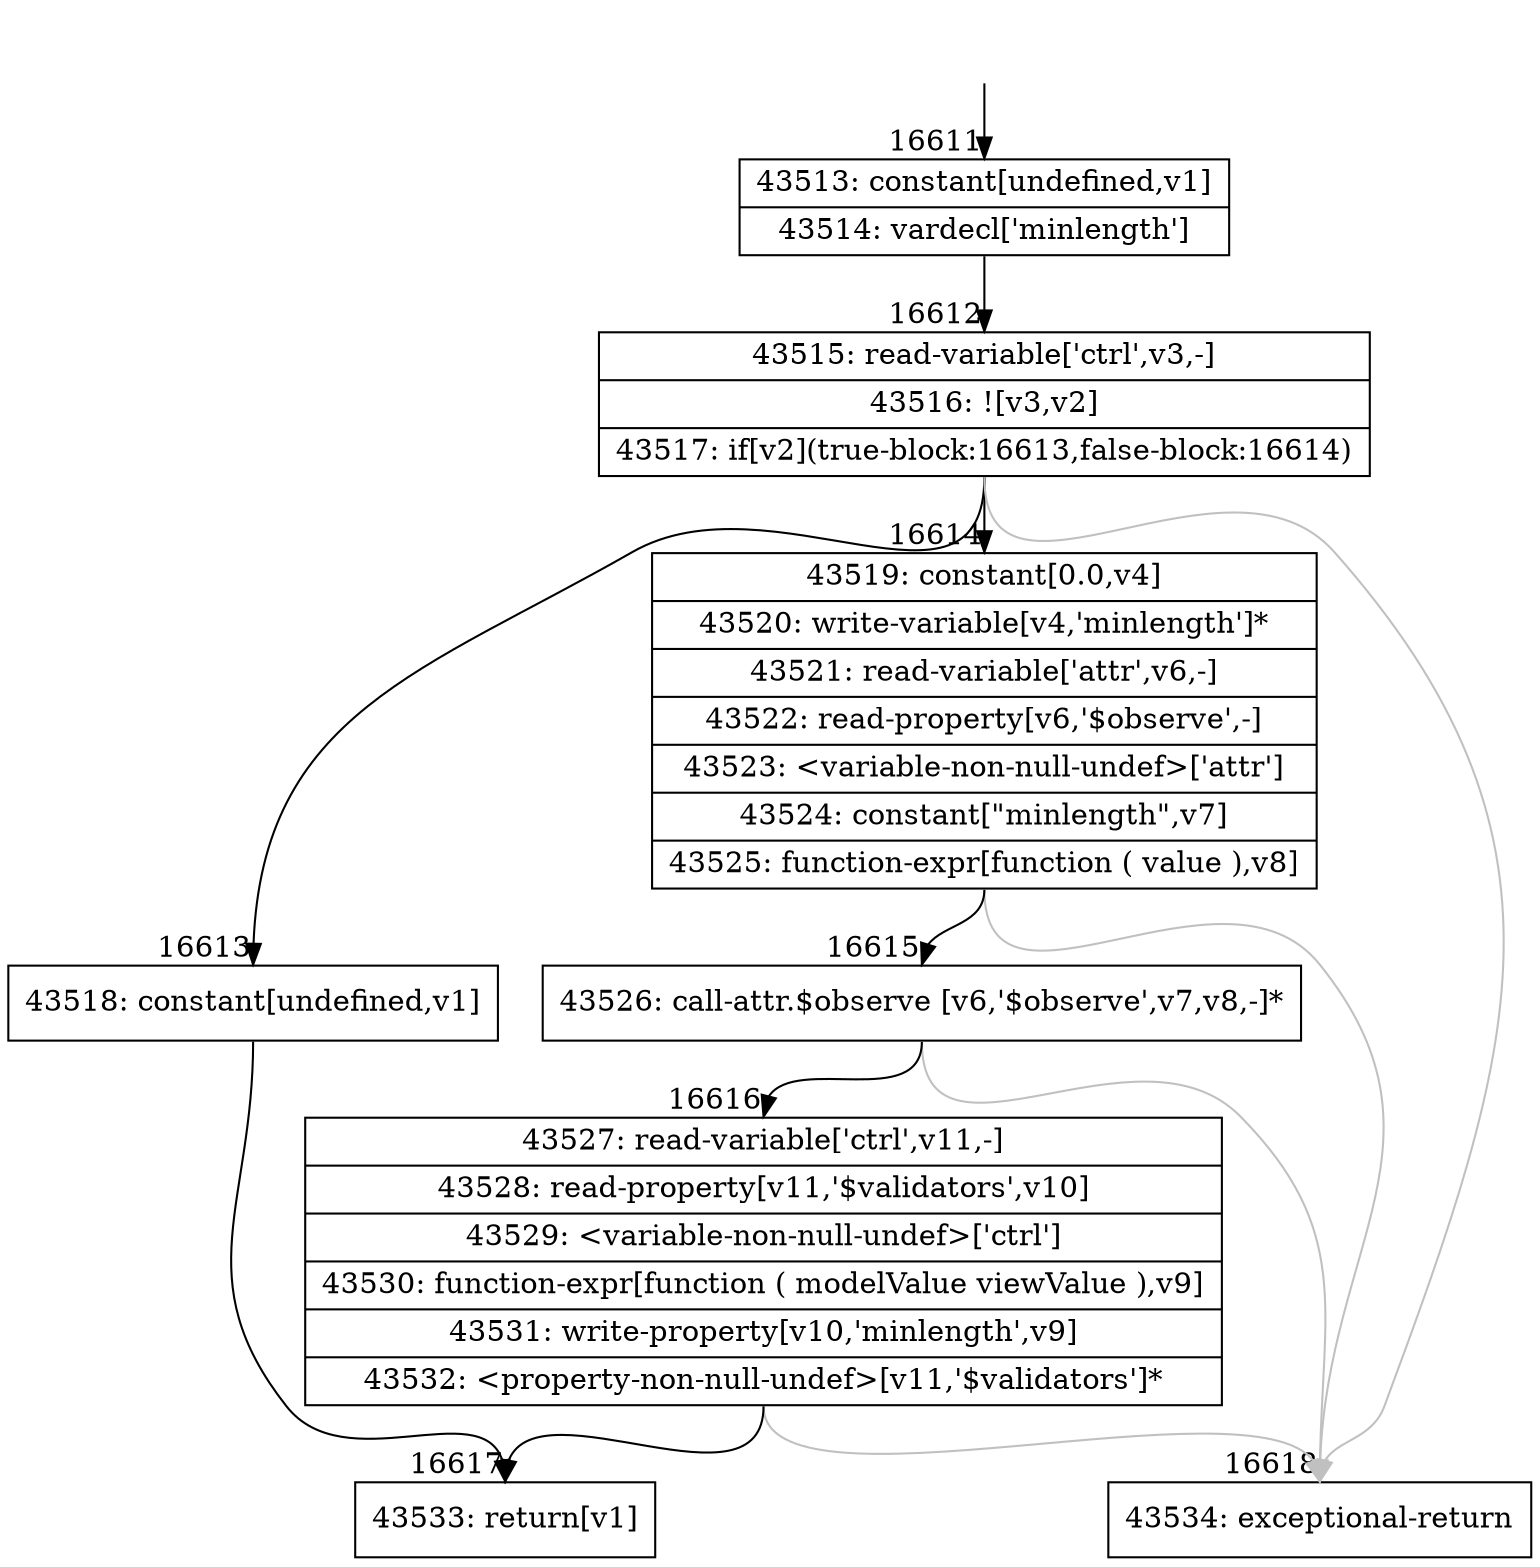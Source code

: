 digraph {
rankdir="TD"
BB_entry1346[shape=none,label=""];
BB_entry1346 -> BB16611 [tailport=s, headport=n, headlabel="    16611"]
BB16611 [shape=record label="{43513: constant[undefined,v1]|43514: vardecl['minlength']}" ] 
BB16611 -> BB16612 [tailport=s, headport=n, headlabel="      16612"]
BB16612 [shape=record label="{43515: read-variable['ctrl',v3,-]|43516: ![v3,v2]|43517: if[v2](true-block:16613,false-block:16614)}" ] 
BB16612 -> BB16613 [tailport=s, headport=n, headlabel="      16613"]
BB16612 -> BB16614 [tailport=s, headport=n, headlabel="      16614"]
BB16612 -> BB16618 [tailport=s, headport=n, color=gray, headlabel="      16618"]
BB16613 [shape=record label="{43518: constant[undefined,v1]}" ] 
BB16613 -> BB16617 [tailport=s, headport=n, headlabel="      16617"]
BB16614 [shape=record label="{43519: constant[0.0,v4]|43520: write-variable[v4,'minlength']*|43521: read-variable['attr',v6,-]|43522: read-property[v6,'$observe',-]|43523: \<variable-non-null-undef\>['attr']|43524: constant[\"minlength\",v7]|43525: function-expr[function ( value ),v8]}" ] 
BB16614 -> BB16615 [tailport=s, headport=n, headlabel="      16615"]
BB16614 -> BB16618 [tailport=s, headport=n, color=gray]
BB16615 [shape=record label="{43526: call-attr.$observe [v6,'$observe',v7,v8,-]*}" ] 
BB16615 -> BB16616 [tailport=s, headport=n, headlabel="      16616"]
BB16615 -> BB16618 [tailport=s, headport=n, color=gray]
BB16616 [shape=record label="{43527: read-variable['ctrl',v11,-]|43528: read-property[v11,'$validators',v10]|43529: \<variable-non-null-undef\>['ctrl']|43530: function-expr[function ( modelValue viewValue ),v9]|43531: write-property[v10,'minlength',v9]|43532: \<property-non-null-undef\>[v11,'$validators']*}" ] 
BB16616 -> BB16617 [tailport=s, headport=n]
BB16616 -> BB16618 [tailport=s, headport=n, color=gray]
BB16617 [shape=record label="{43533: return[v1]}" ] 
BB16618 [shape=record label="{43534: exceptional-return}" ] 
//#$~ 28342
}
